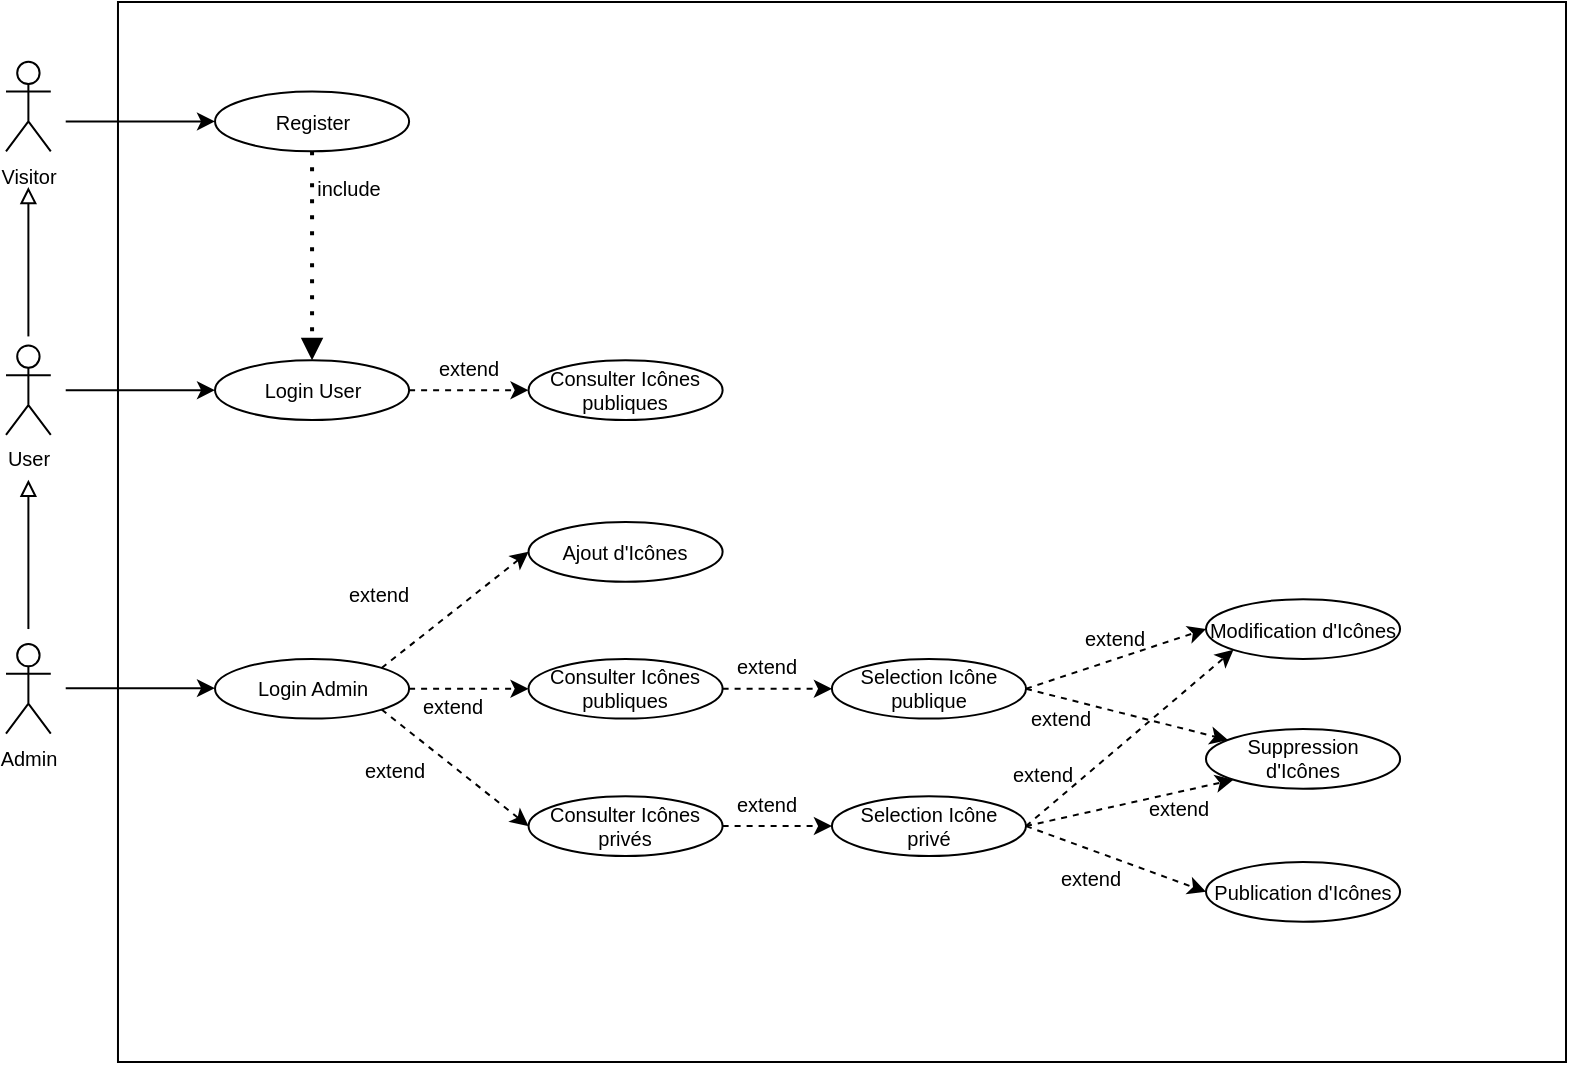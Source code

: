<mxfile>
    <diagram id="YHrgM4Byc39rj-TIG2Ri" name="Page-1">
        <mxGraphModel dx="999" dy="943" grid="1" gridSize="10" guides="1" tooltips="1" connect="1" arrows="1" fold="1" page="1" pageScale="1" pageWidth="850" pageHeight="1100" math="0" shadow="0">
            <root>
                <mxCell id="0"/>
                <mxCell id="1" parent="0"/>
                <mxCell id="2" value="" style="rounded=0;whiteSpace=wrap;html=1;fontSize=10;" parent="1" vertex="1">
                    <mxGeometry x="115.99" y="20" width="724.01" height="530" as="geometry"/>
                </mxCell>
                <mxCell id="3" value="Visitor" style="shape=umlActor;verticalLabelPosition=bottom;verticalAlign=top;html=1;outlineConnect=0;fontSize=10;" parent="1" vertex="1">
                    <mxGeometry x="60" y="49.859" width="22.394" height="44.789" as="geometry"/>
                </mxCell>
                <mxCell id="4" value="User" style="shape=umlActor;verticalLabelPosition=bottom;verticalAlign=top;html=1;outlineConnect=0;fontSize=10;" parent="1" vertex="1">
                    <mxGeometry x="60" y="191.69" width="22.394" height="44.789" as="geometry"/>
                </mxCell>
                <mxCell id="5" value="Admin" style="shape=umlActor;verticalLabelPosition=bottom;verticalAlign=top;html=1;outlineConnect=0;fontSize=10;" parent="1" vertex="1">
                    <mxGeometry x="60" y="340.986" width="22.394" height="44.789" as="geometry"/>
                </mxCell>
                <mxCell id="6" value="Register" style="ellipse;whiteSpace=wrap;html=1;fontSize=10;" parent="1" vertex="1">
                    <mxGeometry x="164.507" y="64.789" width="97.042" height="29.859" as="geometry"/>
                </mxCell>
                <mxCell id="7" value="Login User" style="ellipse;whiteSpace=wrap;html=1;fontSize=10;" parent="1" vertex="1">
                    <mxGeometry x="164.507" y="199.155" width="97.042" height="29.859" as="geometry"/>
                </mxCell>
                <mxCell id="8" value="Consulter Icônes publiques" style="ellipse;whiteSpace=wrap;html=1;fontSize=10;" parent="1" vertex="1">
                    <mxGeometry x="321.268" y="199.155" width="97.042" height="29.859" as="geometry"/>
                </mxCell>
                <mxCell id="9" value="Ajout d'Icônes" style="ellipse;whiteSpace=wrap;html=1;fontSize=10;" parent="1" vertex="1">
                    <mxGeometry x="321.268" y="279.998" width="97.042" height="29.859" as="geometry"/>
                </mxCell>
                <mxCell id="10" value="Modification d'Icônes" style="ellipse;whiteSpace=wrap;html=1;fontSize=10;" parent="1" vertex="1">
                    <mxGeometry x="659.998" y="318.592" width="97.042" height="29.859" as="geometry"/>
                </mxCell>
                <mxCell id="11" value="Publication d'Icônes" style="ellipse;whiteSpace=wrap;html=1;fontSize=10;" parent="1" vertex="1">
                    <mxGeometry x="659.998" y="450.003" width="97.042" height="29.859" as="geometry"/>
                </mxCell>
                <mxCell id="12" value="" style="endArrow=block;html=1;endFill=0;fontSize=10;" parent="1" edge="1">
                    <mxGeometry width="50" height="50" relative="1" as="geometry">
                        <mxPoint x="71.197" y="333.521" as="sourcePoint"/>
                        <mxPoint x="71.197" y="258.873" as="targetPoint"/>
                    </mxGeometry>
                </mxCell>
                <mxCell id="13" value="" style="endArrow=block;html=1;endFill=0;fontSize=10;" parent="1" edge="1">
                    <mxGeometry width="50" height="50" relative="1" as="geometry">
                        <mxPoint x="71.197" y="187.211" as="sourcePoint"/>
                        <mxPoint x="71.197" y="112.563" as="targetPoint"/>
                    </mxGeometry>
                </mxCell>
                <mxCell id="14" value="" style="endArrow=classic;html=1;entryX=0;entryY=0.5;entryDx=0;entryDy=0;fontSize=10;" parent="1" target="6" edge="1">
                    <mxGeometry width="50" height="50" relative="1" as="geometry">
                        <mxPoint x="89.859" y="79.718" as="sourcePoint"/>
                        <mxPoint x="306.339" y="169.296" as="targetPoint"/>
                    </mxGeometry>
                </mxCell>
                <mxCell id="15" value="" style="endArrow=classic;html=1;entryX=0;entryY=0.5;entryDx=0;entryDy=0;fontSize=10;" parent="1" target="7" edge="1">
                    <mxGeometry width="50" height="50" relative="1" as="geometry">
                        <mxPoint x="89.859" y="214.085" as="sourcePoint"/>
                        <mxPoint x="171.972" y="87.183" as="targetPoint"/>
                    </mxGeometry>
                </mxCell>
                <mxCell id="16" value="" style="endArrow=classic;html=1;entryX=0;entryY=0.5;entryDx=0;entryDy=0;exitX=1;exitY=0.5;exitDx=0;exitDy=0;dashed=1;fontSize=10;" parent="1" source="7" target="8" edge="1">
                    <mxGeometry width="50" height="50" relative="1" as="geometry">
                        <mxPoint x="89.859" y="214.085" as="sourcePoint"/>
                        <mxPoint x="171.972" y="199.155" as="targetPoint"/>
                    </mxGeometry>
                </mxCell>
                <mxCell id="18" value="" style="endArrow=classic;html=1;entryX=0;entryY=0.5;entryDx=0;entryDy=0;exitX=1;exitY=0.5;exitDx=0;exitDy=0;dashed=1;fontSize=10;" parent="1" source="47" target="64" edge="1">
                    <mxGeometry width="50" height="50" relative="1" as="geometry">
                        <mxPoint x="89.859" y="363.38" as="sourcePoint"/>
                        <mxPoint x="171.972" y="348.451" as="targetPoint"/>
                    </mxGeometry>
                </mxCell>
                <mxCell id="19" value="" style="endArrow=classic;html=1;entryX=0;entryY=0.5;entryDx=0;entryDy=0;dashed=1;exitX=1;exitY=0.5;exitDx=0;exitDy=0;fontSize=10;" parent="1" source="65" target="11" edge="1">
                    <mxGeometry width="50" height="50" relative="1" as="geometry">
                        <mxPoint x="395.916" y="363.38" as="sourcePoint"/>
                        <mxPoint x="179.437" y="355.915" as="targetPoint"/>
                    </mxGeometry>
                </mxCell>
                <mxCell id="24" value="" style="endArrow=block;dashed=1;html=1;dashPattern=1 3;strokeWidth=2;entryX=0.5;entryY=0;entryDx=0;entryDy=0;exitX=0.5;exitY=1;exitDx=0;exitDy=0;endFill=1;fontSize=10;" parent="1" source="6" target="7" edge="1">
                    <mxGeometry width="50" height="50" relative="1" as="geometry">
                        <mxPoint x="213.029" y="102.113" as="sourcePoint"/>
                        <mxPoint x="295.141" y="169.296" as="targetPoint"/>
                    </mxGeometry>
                </mxCell>
                <mxCell id="26" value="include" style="text;strokeColor=none;align=center;fillColor=none;html=1;verticalAlign=middle;whiteSpace=wrap;rounded=0;fontSize=10;" parent="1" vertex="1">
                    <mxGeometry x="209.296" y="102.113" width="44.789" height="22.394" as="geometry"/>
                </mxCell>
                <mxCell id="31" value="Suppression d'Icônes" style="ellipse;whiteSpace=wrap;html=1;fontSize=10;" parent="1" vertex="1">
                    <mxGeometry x="659.998" y="383.535" width="97.042" height="29.859" as="geometry"/>
                </mxCell>
                <mxCell id="32" value="" style="endArrow=classic;html=1;dashed=1;exitX=1;exitY=0.5;exitDx=0;exitDy=0;fontSize=10;" parent="1" source="64" target="31" edge="1">
                    <mxGeometry width="50" height="50" relative="1" as="geometry">
                        <mxPoint x="395.916" y="326.056" as="sourcePoint"/>
                        <mxPoint x="306.339" y="430.563" as="targetPoint"/>
                    </mxGeometry>
                </mxCell>
                <mxCell id="35" value="Login Admin" style="ellipse;whiteSpace=wrap;html=1;fontSize=10;" parent="1" vertex="1">
                    <mxGeometry x="164.507" y="348.451" width="97.042" height="29.859" as="geometry"/>
                </mxCell>
                <mxCell id="36" value="" style="endArrow=classic;html=1;entryX=0;entryY=0.5;entryDx=0;entryDy=0;fontSize=10;" parent="1" edge="1">
                    <mxGeometry width="50" height="50" relative="1" as="geometry">
                        <mxPoint x="89.859" y="363.067" as="sourcePoint"/>
                        <mxPoint x="164.507" y="363.067" as="targetPoint"/>
                    </mxGeometry>
                </mxCell>
                <mxCell id="39" value="extend" style="text;strokeColor=none;align=center;fillColor=none;html=1;verticalAlign=middle;whiteSpace=wrap;rounded=0;fontSize=10;" parent="1" vertex="1">
                    <mxGeometry x="269.015" y="191.69" width="44.789" height="22.394" as="geometry"/>
                </mxCell>
                <mxCell id="40" value="extend" style="text;strokeColor=none;align=center;fillColor=none;html=1;verticalAlign=middle;whiteSpace=wrap;rounded=0;fontSize=10;" parent="1" vertex="1">
                    <mxGeometry x="260.803" y="361.141" width="44.789" height="22.394" as="geometry"/>
                </mxCell>
                <mxCell id="47" value="Consulter Icônes publiques" style="ellipse;whiteSpace=wrap;html=1;fontSize=10;" parent="1" vertex="1">
                    <mxGeometry x="321.264" y="348.451" width="97.042" height="29.859" as="geometry"/>
                </mxCell>
                <mxCell id="48" value="" style="endArrow=classic;html=1;entryX=0;entryY=0.5;entryDx=0;entryDy=0;dashed=1;fontSize=10;" parent="1" target="47" edge="1">
                    <mxGeometry width="50" height="50" relative="1" as="geometry">
                        <mxPoint x="261.55" y="363.38" as="sourcePoint"/>
                        <mxPoint x="298.874" y="423.099" as="targetPoint"/>
                    </mxGeometry>
                </mxCell>
                <mxCell id="49" value="" style="endArrow=classic;html=1;entryX=0;entryY=0.5;entryDx=0;entryDy=0;exitX=1;exitY=0;exitDx=0;exitDy=0;dashed=1;fontSize=10;" parent="1" source="35" target="9" edge="1">
                    <mxGeometry width="50" height="50" relative="1" as="geometry">
                        <mxPoint x="276.479" y="378.31" as="sourcePoint"/>
                        <mxPoint x="306.339" y="430.563" as="targetPoint"/>
                    </mxGeometry>
                </mxCell>
                <mxCell id="51" value="extend" style="text;strokeColor=none;align=center;fillColor=none;html=1;verticalAlign=middle;whiteSpace=wrap;rounded=0;fontSize=10;" parent="1" vertex="1">
                    <mxGeometry x="224.225" y="305.154" width="44.789" height="22.394" as="geometry"/>
                </mxCell>
                <mxCell id="53" value="extend" style="text;strokeColor=none;align=center;fillColor=none;html=1;verticalAlign=middle;whiteSpace=wrap;rounded=0;fontSize=10;" parent="1" vertex="1">
                    <mxGeometry x="418.303" y="409.999" width="44.789" height="22.394" as="geometry"/>
                </mxCell>
                <mxCell id="54" value="extend" style="text;strokeColor=none;align=center;fillColor=none;html=1;verticalAlign=middle;whiteSpace=wrap;rounded=0;fontSize=10;" parent="1" vertex="1">
                    <mxGeometry x="565.003" y="367.14" width="44.789" height="22.394" as="geometry"/>
                </mxCell>
                <mxCell id="55" value="extend" style="text;strokeColor=none;align=center;fillColor=none;html=1;verticalAlign=middle;whiteSpace=wrap;rounded=0;fontSize=10;" parent="1" vertex="1">
                    <mxGeometry x="556.006" y="394.728" width="44.789" height="22.394" as="geometry"/>
                </mxCell>
                <mxCell id="56" value="Consulter Icônes &lt;br style=&quot;font-size: 10px;&quot;&gt;privés" style="ellipse;whiteSpace=wrap;html=1;fontSize=10;" parent="1" vertex="1">
                    <mxGeometry x="321.264" y="417.124" width="97.042" height="29.859" as="geometry"/>
                </mxCell>
                <mxCell id="57" value="" style="endArrow=classic;html=1;entryX=0;entryY=0.5;entryDx=0;entryDy=0;dashed=1;exitX=1;exitY=1;exitDx=0;exitDy=0;fontSize=10;" parent="1" source="35" target="56" edge="1">
                    <mxGeometry width="50" height="50" relative="1" as="geometry">
                        <mxPoint x="269.015" y="370.845" as="sourcePoint"/>
                        <mxPoint x="306.339" y="370.845" as="targetPoint"/>
                    </mxGeometry>
                </mxCell>
                <mxCell id="58" value="extend" style="text;strokeColor=none;align=center;fillColor=none;html=1;verticalAlign=middle;whiteSpace=wrap;rounded=0;fontSize=10;" parent="1" vertex="1">
                    <mxGeometry x="231.691" y="393.239" width="44.789" height="22.394" as="geometry"/>
                </mxCell>
                <mxCell id="59" value="" style="endArrow=classic;html=1;dashed=1;entryX=0;entryY=0.5;entryDx=0;entryDy=0;fontSize=10;exitX=1;exitY=0.5;exitDx=0;exitDy=0;" parent="1" source="64" target="10" edge="1">
                    <mxGeometry width="50" height="50" relative="1" as="geometry">
                        <mxPoint x="389.169" y="360.288" as="sourcePoint"/>
                        <mxPoint x="530.283" y="340.986" as="targetPoint"/>
                    </mxGeometry>
                </mxCell>
                <mxCell id="60" value="extend" style="text;strokeColor=none;align=center;fillColor=none;html=1;verticalAlign=middle;whiteSpace=wrap;rounded=0;fontSize=10;" parent="1" vertex="1">
                    <mxGeometry x="418.306" y="340.99" width="44.789" height="22.394" as="geometry"/>
                </mxCell>
                <mxCell id="61" value="" style="endArrow=classic;html=1;dashed=1;entryX=0;entryY=0.5;entryDx=0;entryDy=0;exitX=1;exitY=0.5;exitDx=0;exitDy=0;fontSize=10;" parent="1" source="56" target="65" edge="1">
                    <mxGeometry width="50" height="50" relative="1" as="geometry">
                        <mxPoint x="385.686" y="411.569" as="sourcePoint"/>
                        <mxPoint x="544.494" y="351.543" as="targetPoint"/>
                    </mxGeometry>
                </mxCell>
                <mxCell id="62" value="extend" style="text;strokeColor=none;align=center;fillColor=none;html=1;verticalAlign=middle;whiteSpace=wrap;rounded=0;fontSize=10;" parent="1" vertex="1">
                    <mxGeometry x="592.208" y="326.552" width="44.789" height="22.394" as="geometry"/>
                </mxCell>
                <mxCell id="64" value="Selection Icône publique" style="ellipse;whiteSpace=wrap;html=1;fontSize=10;" vertex="1" parent="1">
                    <mxGeometry x="472.964" y="348.451" width="97.042" height="29.859" as="geometry"/>
                </mxCell>
                <mxCell id="65" value="Selection Icône&lt;br style=&quot;font-size: 10px;&quot;&gt;privé" style="ellipse;whiteSpace=wrap;html=1;fontSize=10;" vertex="1" parent="1">
                    <mxGeometry x="472.964" y="417.124" width="97.042" height="29.859" as="geometry"/>
                </mxCell>
                <mxCell id="66" value="" style="endArrow=classic;html=1;dashed=1;entryX=0;entryY=1;entryDx=0;entryDy=0;fontSize=10;exitX=1;exitY=0.5;exitDx=0;exitDy=0;" edge="1" parent="1" source="65" target="10">
                    <mxGeometry width="50" height="50" relative="1" as="geometry">
                        <mxPoint x="580.006" y="373.38" as="sourcePoint"/>
                        <mxPoint x="669.998" y="343.521" as="targetPoint"/>
                    </mxGeometry>
                </mxCell>
                <mxCell id="67" value="" style="endArrow=classic;html=1;dashed=1;entryX=0;entryY=1;entryDx=0;entryDy=0;fontSize=10;exitX=1;exitY=0.5;exitDx=0;exitDy=0;" edge="1" parent="1" source="65" target="31">
                    <mxGeometry width="50" height="50" relative="1" as="geometry">
                        <mxPoint x="580.006" y="442.054" as="sourcePoint"/>
                        <mxPoint x="683.778" y="353.943" as="targetPoint"/>
                    </mxGeometry>
                </mxCell>
                <mxCell id="68" value="extend" style="text;strokeColor=none;align=center;fillColor=none;html=1;verticalAlign=middle;whiteSpace=wrap;rounded=0;fontSize=10;" vertex="1" parent="1">
                    <mxGeometry x="624.006" y="411.728" width="44.789" height="22.394" as="geometry"/>
                </mxCell>
                <mxCell id="69" value="extend" style="text;strokeColor=none;align=center;fillColor=none;html=1;verticalAlign=middle;whiteSpace=wrap;rounded=0;fontSize=10;" vertex="1" parent="1">
                    <mxGeometry x="579.998" y="446.982" width="44.789" height="22.394" as="geometry"/>
                </mxCell>
            </root>
        </mxGraphModel>
    </diagram>
</mxfile>